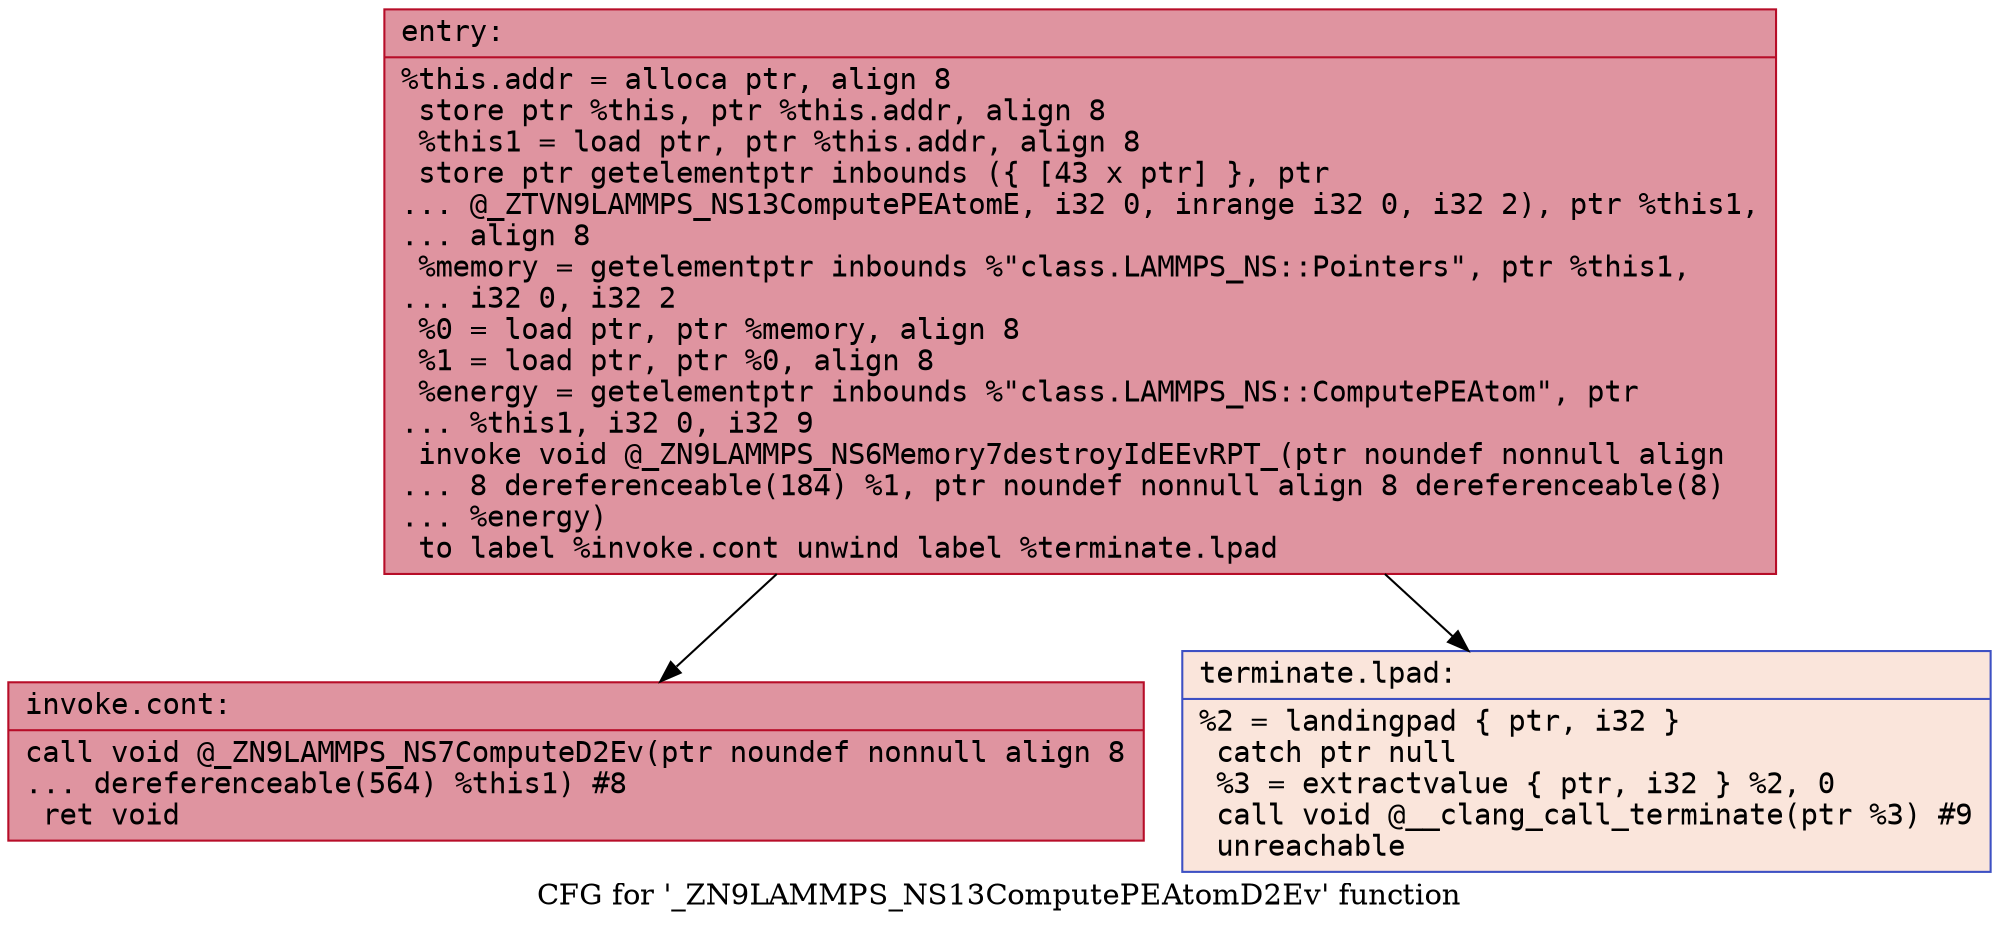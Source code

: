 digraph "CFG for '_ZN9LAMMPS_NS13ComputePEAtomD2Ev' function" {
	label="CFG for '_ZN9LAMMPS_NS13ComputePEAtomD2Ev' function";

	Node0x563b41e20d90 [shape=record,color="#b70d28ff", style=filled, fillcolor="#b70d2870" fontname="Courier",label="{entry:\l|  %this.addr = alloca ptr, align 8\l  store ptr %this, ptr %this.addr, align 8\l  %this1 = load ptr, ptr %this.addr, align 8\l  store ptr getelementptr inbounds (\{ [43 x ptr] \}, ptr\l... @_ZTVN9LAMMPS_NS13ComputePEAtomE, i32 0, inrange i32 0, i32 2), ptr %this1,\l... align 8\l  %memory = getelementptr inbounds %\"class.LAMMPS_NS::Pointers\", ptr %this1,\l... i32 0, i32 2\l  %0 = load ptr, ptr %memory, align 8\l  %1 = load ptr, ptr %0, align 8\l  %energy = getelementptr inbounds %\"class.LAMMPS_NS::ComputePEAtom\", ptr\l... %this1, i32 0, i32 9\l  invoke void @_ZN9LAMMPS_NS6Memory7destroyIdEEvRPT_(ptr noundef nonnull align\l... 8 dereferenceable(184) %1, ptr noundef nonnull align 8 dereferenceable(8)\l... %energy)\l          to label %invoke.cont unwind label %terminate.lpad\l}"];
	Node0x563b41e20d90 -> Node0x563b41e21110[tooltip="entry -> invoke.cont\nProbability 100.00%" ];
	Node0x563b41e20d90 -> Node0x563b41e21160[tooltip="entry -> terminate.lpad\nProbability 0.00%" ];
	Node0x563b41e21110 [shape=record,color="#b70d28ff", style=filled, fillcolor="#b70d2870" fontname="Courier",label="{invoke.cont:\l|  call void @_ZN9LAMMPS_NS7ComputeD2Ev(ptr noundef nonnull align 8\l... dereferenceable(564) %this1) #8\l  ret void\l}"];
	Node0x563b41e21160 [shape=record,color="#3d50c3ff", style=filled, fillcolor="#f4c5ad70" fontname="Courier",label="{terminate.lpad:\l|  %2 = landingpad \{ ptr, i32 \}\l          catch ptr null\l  %3 = extractvalue \{ ptr, i32 \} %2, 0\l  call void @__clang_call_terminate(ptr %3) #9\l  unreachable\l}"];
}
